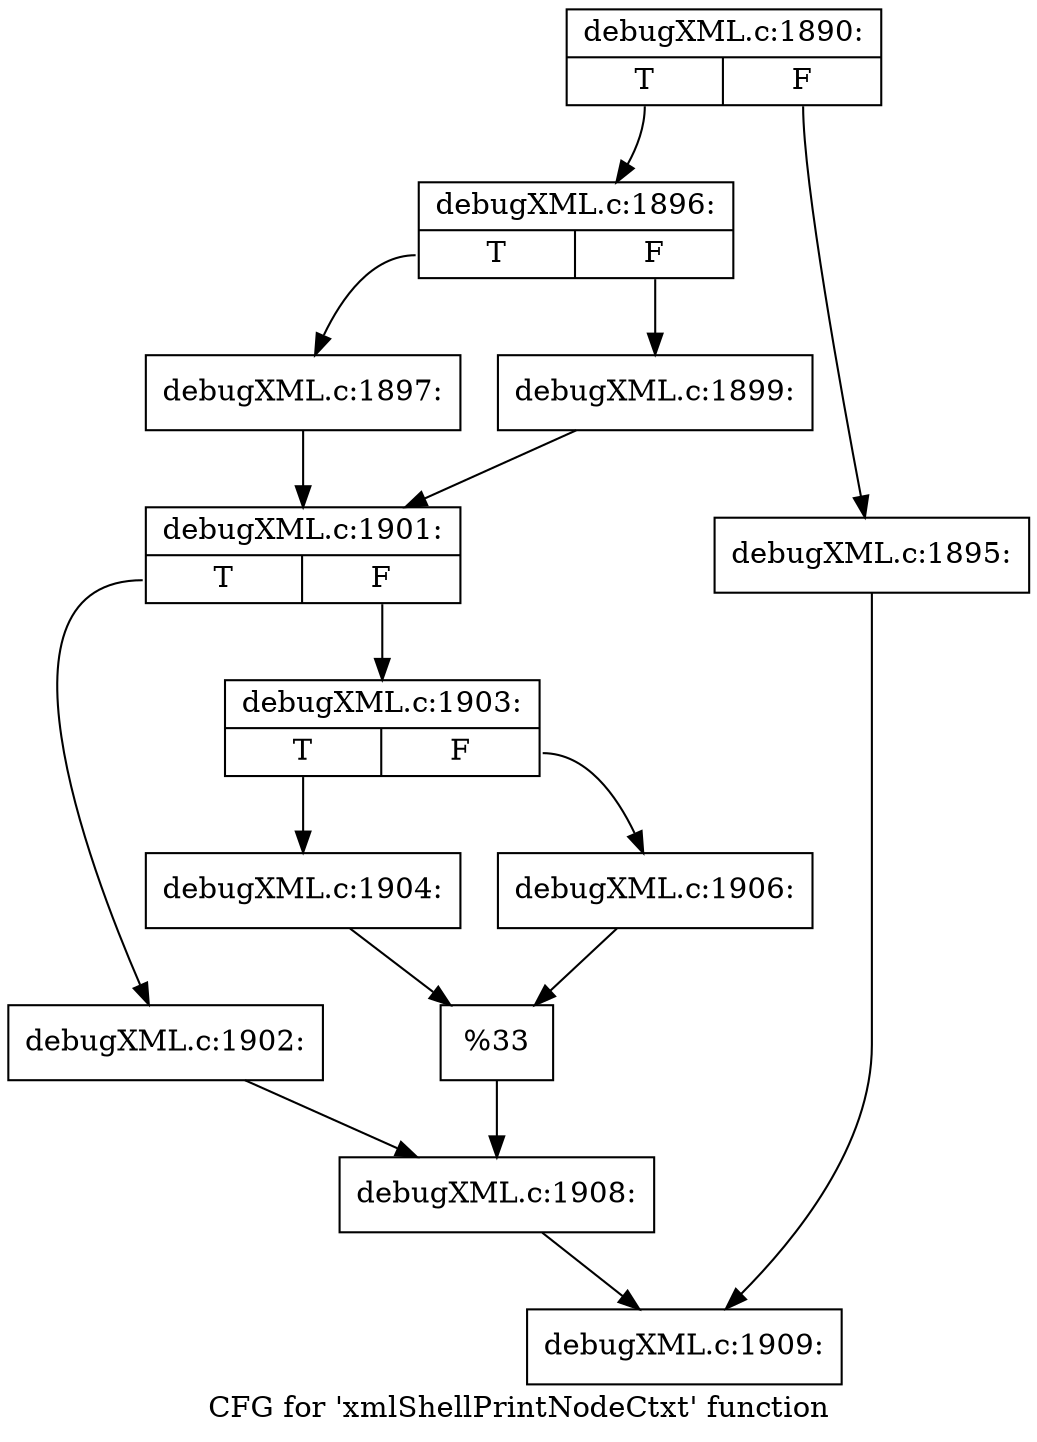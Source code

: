 digraph "CFG for 'xmlShellPrintNodeCtxt' function" {
	label="CFG for 'xmlShellPrintNodeCtxt' function";

	Node0x4b7c4a0 [shape=record,label="{debugXML.c:1890:|{<s0>T|<s1>F}}"];
	Node0x4b7c4a0:s0 -> Node0x4b7f810;
	Node0x4b7c4a0:s1 -> Node0x4b7ca10;
	Node0x4b7ca10 [shape=record,label="{debugXML.c:1895:}"];
	Node0x4b7ca10 -> Node0x4b7ee90;
	Node0x4b7f810 [shape=record,label="{debugXML.c:1896:|{<s0>T|<s1>F}}"];
	Node0x4b7f810:s0 -> Node0x4b7fb60;
	Node0x4b7f810:s1 -> Node0x4b7fc00;
	Node0x4b7fb60 [shape=record,label="{debugXML.c:1897:}"];
	Node0x4b7fb60 -> Node0x4b7fbb0;
	Node0x4b7fc00 [shape=record,label="{debugXML.c:1899:}"];
	Node0x4b7fc00 -> Node0x4b7fbb0;
	Node0x4b7fbb0 [shape=record,label="{debugXML.c:1901:|{<s0>T|<s1>F}}"];
	Node0x4b7fbb0:s0 -> Node0x4b803f0;
	Node0x4b7fbb0:s1 -> Node0x4b80490;
	Node0x4b803f0 [shape=record,label="{debugXML.c:1902:}"];
	Node0x4b803f0 -> Node0x4b80440;
	Node0x4b80490 [shape=record,label="{debugXML.c:1903:|{<s0>T|<s1>F}}"];
	Node0x4b80490:s0 -> Node0x4b80c10;
	Node0x4b80490:s1 -> Node0x4b80cb0;
	Node0x4b80c10 [shape=record,label="{debugXML.c:1904:}"];
	Node0x4b80c10 -> Node0x4b80c60;
	Node0x4b80cb0 [shape=record,label="{debugXML.c:1906:}"];
	Node0x4b80cb0 -> Node0x4b80c60;
	Node0x4b80c60 [shape=record,label="{%33}"];
	Node0x4b80c60 -> Node0x4b80440;
	Node0x4b80440 [shape=record,label="{debugXML.c:1908:}"];
	Node0x4b80440 -> Node0x4b7ee90;
	Node0x4b7ee90 [shape=record,label="{debugXML.c:1909:}"];
}
